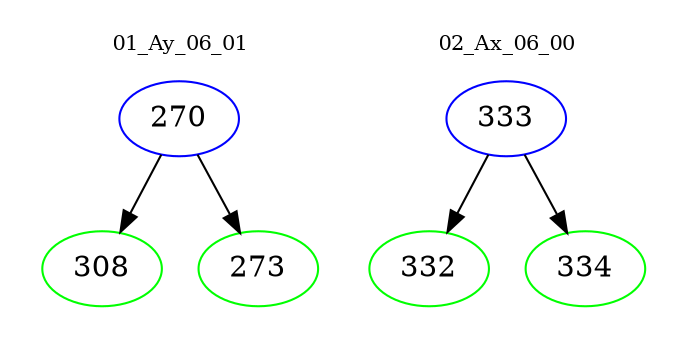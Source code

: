 digraph{
subgraph cluster_0 {
color = white
label = "01_Ay_06_01";
fontsize=10;
T0_270 [label="270", color="blue"]
T0_270 -> T0_308 [color="black"]
T0_308 [label="308", color="green"]
T0_270 -> T0_273 [color="black"]
T0_273 [label="273", color="green"]
}
subgraph cluster_1 {
color = white
label = "02_Ax_06_00";
fontsize=10;
T1_333 [label="333", color="blue"]
T1_333 -> T1_332 [color="black"]
T1_332 [label="332", color="green"]
T1_333 -> T1_334 [color="black"]
T1_334 [label="334", color="green"]
}
}

